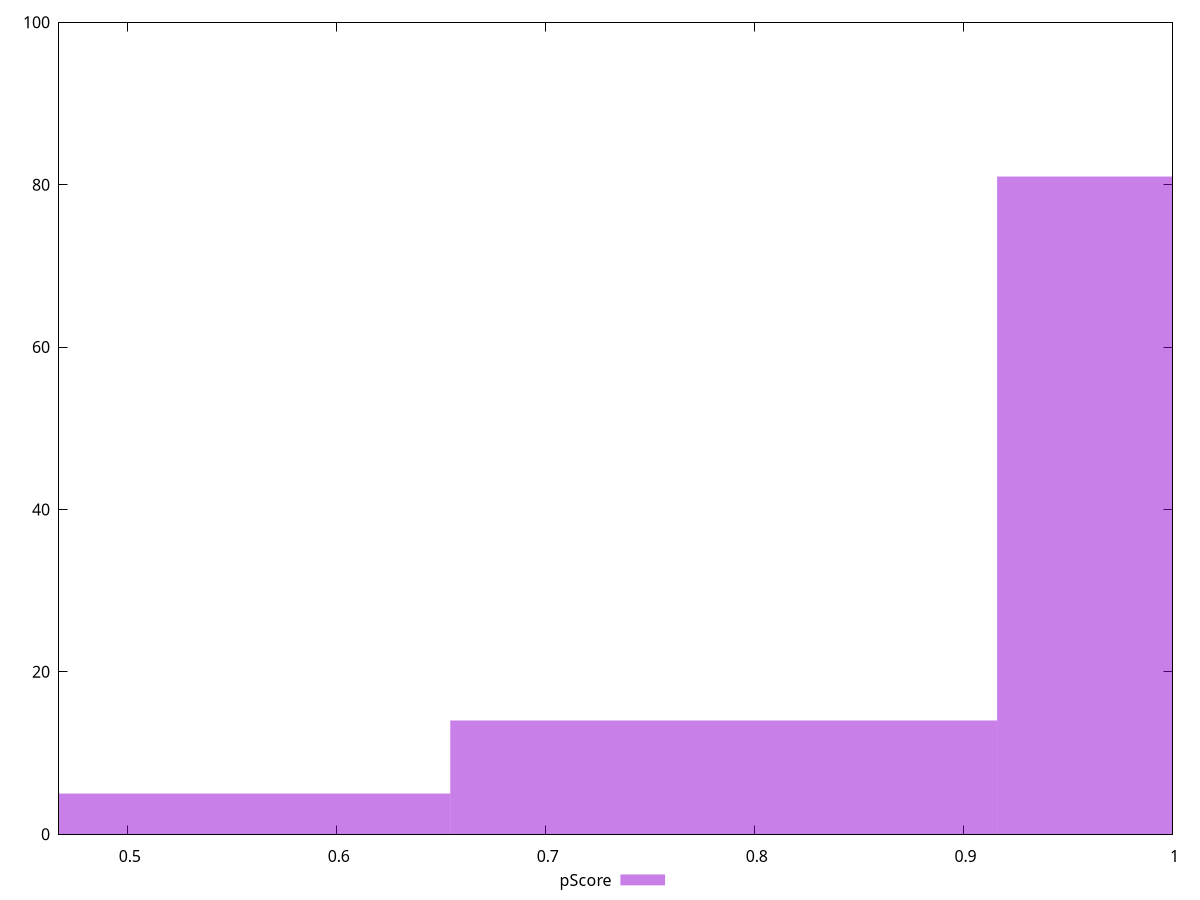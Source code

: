 reset

$pScore <<EOF
0.5234591104512724 5
0.7851886656769085 14
1.0469182209025447 81
EOF

set key outside below
set boxwidth 0.2617295552256362
set xrange [0.46705882352941175:1]
set yrange [0:100]
set trange [0:100]
set style fill transparent solid 0.5 noborder
set terminal svg size 640, 490 enhanced background rgb 'white'
set output "report/report_00029_2021-02-24T13-36-40.390Z/uses-http2/samples/astro/pScore/histogram.svg"

plot $pScore title "pScore" with boxes

reset
